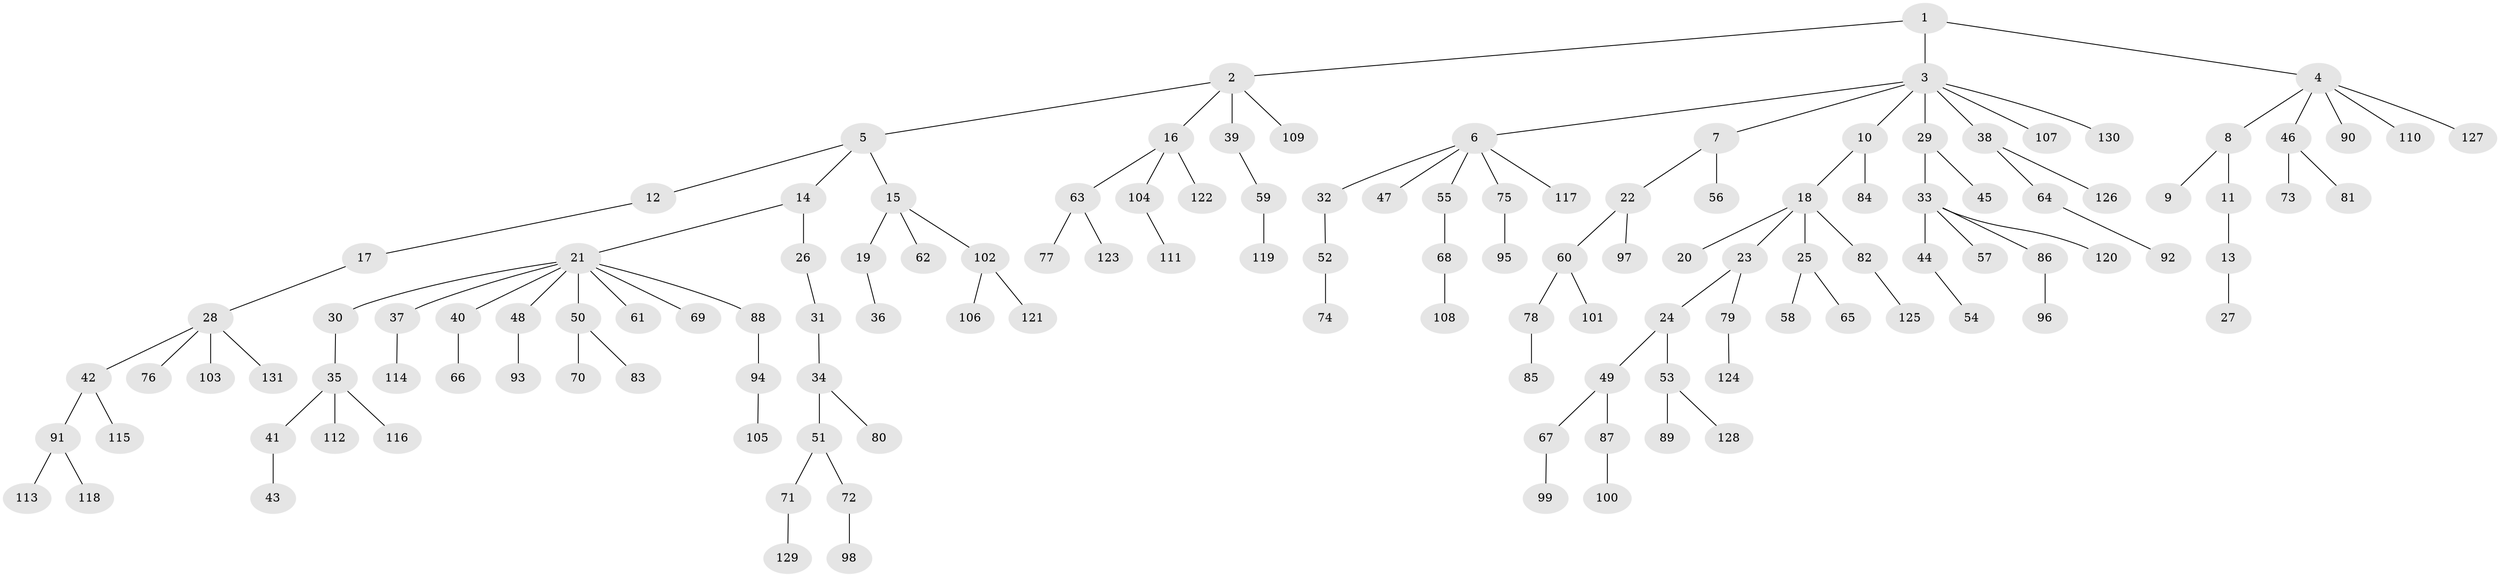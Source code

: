 // Generated by graph-tools (version 1.1) at 2025/53/03/09/25 04:53:55]
// undirected, 131 vertices, 130 edges
graph export_dot {
graph [start="1"]
  node [color=gray90,style=filled];
  1;
  2;
  3;
  4;
  5;
  6;
  7;
  8;
  9;
  10;
  11;
  12;
  13;
  14;
  15;
  16;
  17;
  18;
  19;
  20;
  21;
  22;
  23;
  24;
  25;
  26;
  27;
  28;
  29;
  30;
  31;
  32;
  33;
  34;
  35;
  36;
  37;
  38;
  39;
  40;
  41;
  42;
  43;
  44;
  45;
  46;
  47;
  48;
  49;
  50;
  51;
  52;
  53;
  54;
  55;
  56;
  57;
  58;
  59;
  60;
  61;
  62;
  63;
  64;
  65;
  66;
  67;
  68;
  69;
  70;
  71;
  72;
  73;
  74;
  75;
  76;
  77;
  78;
  79;
  80;
  81;
  82;
  83;
  84;
  85;
  86;
  87;
  88;
  89;
  90;
  91;
  92;
  93;
  94;
  95;
  96;
  97;
  98;
  99;
  100;
  101;
  102;
  103;
  104;
  105;
  106;
  107;
  108;
  109;
  110;
  111;
  112;
  113;
  114;
  115;
  116;
  117;
  118;
  119;
  120;
  121;
  122;
  123;
  124;
  125;
  126;
  127;
  128;
  129;
  130;
  131;
  1 -- 2;
  1 -- 3;
  1 -- 4;
  2 -- 5;
  2 -- 16;
  2 -- 39;
  2 -- 109;
  3 -- 6;
  3 -- 7;
  3 -- 10;
  3 -- 29;
  3 -- 38;
  3 -- 107;
  3 -- 130;
  4 -- 8;
  4 -- 46;
  4 -- 90;
  4 -- 110;
  4 -- 127;
  5 -- 12;
  5 -- 14;
  5 -- 15;
  6 -- 32;
  6 -- 47;
  6 -- 55;
  6 -- 75;
  6 -- 117;
  7 -- 22;
  7 -- 56;
  8 -- 9;
  8 -- 11;
  10 -- 18;
  10 -- 84;
  11 -- 13;
  12 -- 17;
  13 -- 27;
  14 -- 21;
  14 -- 26;
  15 -- 19;
  15 -- 62;
  15 -- 102;
  16 -- 63;
  16 -- 104;
  16 -- 122;
  17 -- 28;
  18 -- 20;
  18 -- 23;
  18 -- 25;
  18 -- 82;
  19 -- 36;
  21 -- 30;
  21 -- 37;
  21 -- 40;
  21 -- 48;
  21 -- 50;
  21 -- 61;
  21 -- 69;
  21 -- 88;
  22 -- 60;
  22 -- 97;
  23 -- 24;
  23 -- 79;
  24 -- 49;
  24 -- 53;
  25 -- 58;
  25 -- 65;
  26 -- 31;
  28 -- 42;
  28 -- 76;
  28 -- 103;
  28 -- 131;
  29 -- 33;
  29 -- 45;
  30 -- 35;
  31 -- 34;
  32 -- 52;
  33 -- 44;
  33 -- 57;
  33 -- 86;
  33 -- 120;
  34 -- 51;
  34 -- 80;
  35 -- 41;
  35 -- 112;
  35 -- 116;
  37 -- 114;
  38 -- 64;
  38 -- 126;
  39 -- 59;
  40 -- 66;
  41 -- 43;
  42 -- 91;
  42 -- 115;
  44 -- 54;
  46 -- 73;
  46 -- 81;
  48 -- 93;
  49 -- 67;
  49 -- 87;
  50 -- 70;
  50 -- 83;
  51 -- 71;
  51 -- 72;
  52 -- 74;
  53 -- 89;
  53 -- 128;
  55 -- 68;
  59 -- 119;
  60 -- 78;
  60 -- 101;
  63 -- 77;
  63 -- 123;
  64 -- 92;
  67 -- 99;
  68 -- 108;
  71 -- 129;
  72 -- 98;
  75 -- 95;
  78 -- 85;
  79 -- 124;
  82 -- 125;
  86 -- 96;
  87 -- 100;
  88 -- 94;
  91 -- 113;
  91 -- 118;
  94 -- 105;
  102 -- 106;
  102 -- 121;
  104 -- 111;
}
